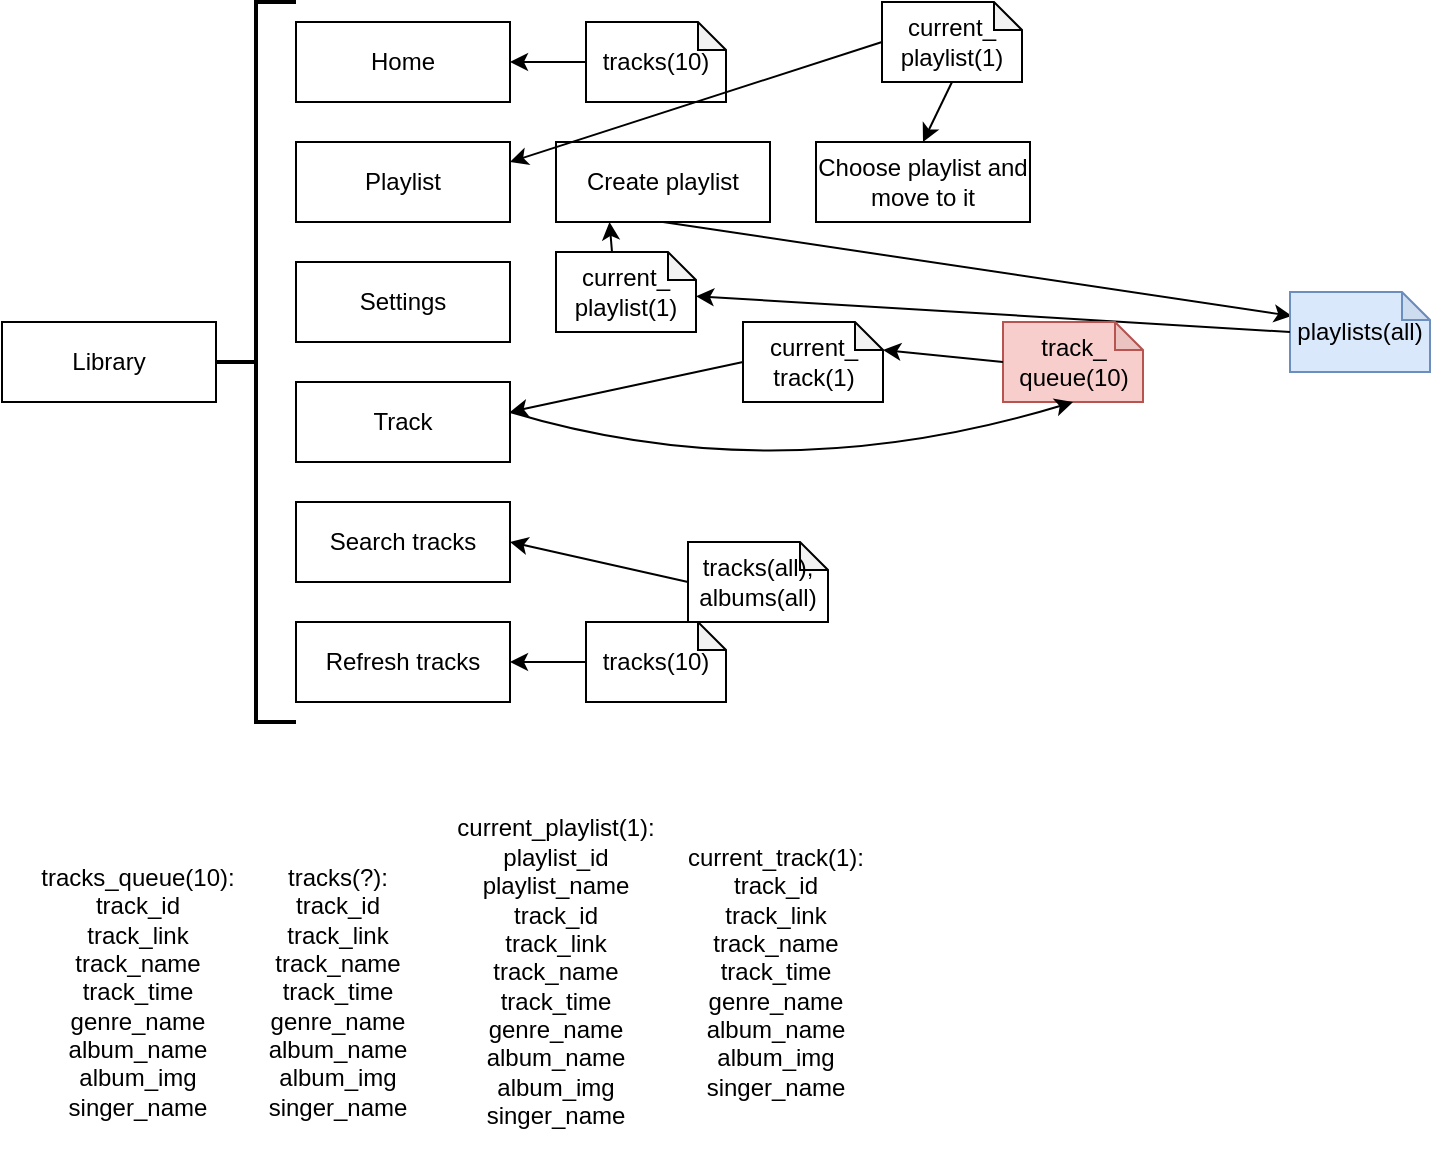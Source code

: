 <mxfile version="12.3.0" type="device" pages="1"><diagram id="Zzx3cYdNsmYqhE9zYs_l" name="Page-1"><mxGraphModel dx="1088" dy="519" grid="1" gridSize="10" guides="1" tooltips="1" connect="1" arrows="1" fold="1" page="1" pageScale="1" pageWidth="827" pageHeight="1169" math="0" shadow="0"><root><mxCell id="0"/><mxCell id="1" parent="0"/><mxCell id="FWjHkuy4wjgjQk0tnN4c-1" value="Library" style="rounded=0;whiteSpace=wrap;html=1;" parent="1" vertex="1"><mxGeometry y="280" width="107" height="40" as="geometry"/></mxCell><mxCell id="FWjHkuy4wjgjQk0tnN4c-2" value="Home" style="rounded=0;whiteSpace=wrap;html=1;" parent="1" vertex="1"><mxGeometry x="147" y="130" width="107" height="40" as="geometry"/></mxCell><mxCell id="FWjHkuy4wjgjQk0tnN4c-3" value="Playlist" style="rounded=0;whiteSpace=wrap;html=1;" parent="1" vertex="1"><mxGeometry x="147" y="190" width="107" height="40" as="geometry"/></mxCell><mxCell id="FWjHkuy4wjgjQk0tnN4c-4" value="Settings" style="rounded=0;whiteSpace=wrap;html=1;" parent="1" vertex="1"><mxGeometry x="147" y="250" width="107" height="40" as="geometry"/></mxCell><mxCell id="FWjHkuy4wjgjQk0tnN4c-6" value="Create playlist" style="rounded=0;whiteSpace=wrap;html=1;" parent="1" vertex="1"><mxGeometry x="277" y="190" width="107" height="40" as="geometry"/></mxCell><mxCell id="FWjHkuy4wjgjQk0tnN4c-7" value="Choose playlist and move to it" style="rounded=0;whiteSpace=wrap;html=1;" parent="1" vertex="1"><mxGeometry x="407" y="190" width="107" height="40" as="geometry"/></mxCell><mxCell id="FWjHkuy4wjgjQk0tnN4c-8" value="Search tracks" style="rounded=0;whiteSpace=wrap;html=1;" parent="1" vertex="1"><mxGeometry x="147" y="370" width="107" height="40" as="geometry"/></mxCell><mxCell id="FWjHkuy4wjgjQk0tnN4c-11" value="Track" style="rounded=0;whiteSpace=wrap;html=1;" parent="1" vertex="1"><mxGeometry x="147" y="310" width="107" height="40" as="geometry"/></mxCell><mxCell id="FWjHkuy4wjgjQk0tnN4c-22" value="" style="strokeWidth=2;html=1;shape=mxgraph.flowchart.annotation_2;align=left;labelPosition=right;pointerEvents=1;" parent="1" vertex="1"><mxGeometry x="107" y="120" width="40" height="360" as="geometry"/></mxCell><mxCell id="D7PkTws5TdhGg1E090qf-2" value="Refresh tracks" style="rounded=0;whiteSpace=wrap;html=1;" parent="1" vertex="1"><mxGeometry x="147" y="430" width="107" height="40" as="geometry"/></mxCell><mxCell id="Ei6Waz__CCBk10NIv7j9-11" value="tracks(?):&lt;br&gt;track_id&lt;br&gt;track_link&lt;br&gt;track_name&lt;br&gt;track_time&lt;br&gt;genre_name&lt;br&gt;album_name&lt;br&gt;album_img&lt;br&gt;singer_name" style="text;html=1;strokeColor=none;fillColor=none;align=center;verticalAlign=middle;whiteSpace=wrap;rounded=0;" vertex="1" parent="1"><mxGeometry x="117.5" y="530" width="100" height="170" as="geometry"/></mxCell><mxCell id="Ei6Waz__CCBk10NIv7j9-13" value="current_playlist(1):&lt;br&gt;playlist_id&lt;br&gt;playlist_name&lt;br&gt;track_id&lt;br&gt;track_link&lt;br&gt;track_name&lt;br&gt;track_time&lt;br&gt;genre_name&lt;br&gt;album_name&lt;br&gt;album_img&lt;br&gt;singer_name" style="text;html=1;strokeColor=none;fillColor=none;align=center;verticalAlign=middle;whiteSpace=wrap;rounded=0;" vertex="1" parent="1"><mxGeometry x="227" y="520" width="100" height="170" as="geometry"/></mxCell><mxCell id="Ei6Waz__CCBk10NIv7j9-14" value="current_track(1):&lt;br&gt;track_id&lt;br&gt;track_link&lt;br&gt;track_name&lt;br&gt;track_time&lt;br&gt;genre_name&lt;br&gt;album_name&lt;br&gt;album_img&lt;br&gt;singer_name" style="text;html=1;strokeColor=none;fillColor=none;align=center;verticalAlign=middle;whiteSpace=wrap;rounded=0;" vertex="1" parent="1"><mxGeometry x="336.5" y="520" width="100" height="170" as="geometry"/></mxCell><mxCell id="Ei6Waz__CCBk10NIv7j9-16" value="tracks_queue(10):&lt;br&gt;track_id&lt;br&gt;track_link&lt;br&gt;track_name&lt;br&gt;track_time&lt;br&gt;genre_name&lt;br&gt;album_name&lt;br&gt;album_img&lt;br&gt;singer_name" style="text;html=1;strokeColor=none;fillColor=none;align=center;verticalAlign=middle;whiteSpace=wrap;rounded=0;" vertex="1" parent="1"><mxGeometry x="17.5" y="530" width="100" height="170" as="geometry"/></mxCell><mxCell id="Ei6Waz__CCBk10NIv7j9-17" value="&lt;span style=&quot;white-space: normal&quot;&gt;tracks(10)&lt;/span&gt;" style="shape=note;whiteSpace=wrap;html=1;backgroundOutline=1;darkOpacity=0.05;size=14;" vertex="1" parent="1"><mxGeometry x="292" y="130" width="70" height="40" as="geometry"/></mxCell><mxCell id="Ei6Waz__CCBk10NIv7j9-18" value="current_&lt;br&gt;playlist(1)" style="shape=note;whiteSpace=wrap;html=1;backgroundOutline=1;darkOpacity=0.05;size=14;" vertex="1" parent="1"><mxGeometry x="440" y="120" width="70" height="40" as="geometry"/></mxCell><mxCell id="Ei6Waz__CCBk10NIv7j9-19" value="" style="endArrow=classic;html=1;entryX=1;entryY=0.5;entryDx=0;entryDy=0;exitX=0;exitY=0.5;exitDx=0;exitDy=0;exitPerimeter=0;" edge="1" parent="1" source="Ei6Waz__CCBk10NIv7j9-17"><mxGeometry width="50" height="50" relative="1" as="geometry"><mxPoint x="10" y="990" as="sourcePoint"/><mxPoint x="254" y="150" as="targetPoint"/></mxGeometry></mxCell><mxCell id="Ei6Waz__CCBk10NIv7j9-20" value="" style="endArrow=classic;html=1;entryX=1;entryY=0.25;entryDx=0;entryDy=0;exitX=0;exitY=0.5;exitDx=0;exitDy=0;exitPerimeter=0;" edge="1" parent="1" source="Ei6Waz__CCBk10NIv7j9-18"><mxGeometry width="50" height="50" relative="1" as="geometry"><mxPoint x="302" y="160" as="sourcePoint"/><mxPoint x="254" y="200" as="targetPoint"/></mxGeometry></mxCell><mxCell id="Ei6Waz__CCBk10NIv7j9-21" value="" style="endArrow=classic;html=1;entryX=0.5;entryY=0;entryDx=0;entryDy=0;exitX=0.5;exitY=1;exitDx=0;exitDy=0;exitPerimeter=0;" edge="1" parent="1" source="Ei6Waz__CCBk10NIv7j9-18"><mxGeometry width="50" height="50" relative="1" as="geometry"><mxPoint x="340.5" y="240" as="sourcePoint"/><mxPoint x="460.5" y="190" as="targetPoint"/></mxGeometry></mxCell><mxCell id="Ei6Waz__CCBk10NIv7j9-22" value="" style="endArrow=classic;html=1;entryX=0.014;entryY=0.3;entryDx=0;entryDy=0;exitX=0.5;exitY=1;exitDx=0;exitDy=0;entryPerimeter=0;" edge="1" parent="1" target="Ei6Waz__CCBk10NIv7j9-23"><mxGeometry width="50" height="50" relative="1" as="geometry"><mxPoint x="330.5" y="230" as="sourcePoint"/><mxPoint x="442.5" y="85" as="targetPoint"/></mxGeometry></mxCell><mxCell id="Ei6Waz__CCBk10NIv7j9-23" value="playlists(all)" style="shape=note;whiteSpace=wrap;html=1;backgroundOutline=1;darkOpacity=0.05;size=14;fillColor=#dae8fc;strokeColor=#6c8ebf;" vertex="1" parent="1"><mxGeometry x="644" y="265" width="70" height="40" as="geometry"/></mxCell><mxCell id="Ei6Waz__CCBk10NIv7j9-24" value="" style="endArrow=classic;html=1;exitX=0;exitY=0.5;exitDx=0;exitDy=0;exitPerimeter=0;" edge="1" parent="1" source="Ei6Waz__CCBk10NIv7j9-23" target="Ei6Waz__CCBk10NIv7j9-31"><mxGeometry width="50" height="50" relative="1" as="geometry"><mxPoint x="480.5" y="85" as="sourcePoint"/><mxPoint x="442.5" y="85" as="targetPoint"/></mxGeometry></mxCell><mxCell id="Ei6Waz__CCBk10NIv7j9-25" value="" style="endArrow=classic;html=1;exitX=0;exitY=0;exitDx=28;exitDy=0;exitPerimeter=0;entryX=0.25;entryY=1;entryDx=0;entryDy=0;" edge="1" parent="1" source="Ei6Waz__CCBk10NIv7j9-31"><mxGeometry width="50" height="50" relative="1" as="geometry"><mxPoint x="675.5" y="225" as="sourcePoint"/><mxPoint x="303.75" y="230" as="targetPoint"/></mxGeometry></mxCell><mxCell id="Ei6Waz__CCBk10NIv7j9-26" value="current_&lt;br&gt;track(1)" style="shape=note;whiteSpace=wrap;html=1;backgroundOutline=1;darkOpacity=0.05;size=14;" vertex="1" parent="1"><mxGeometry x="370.5" y="280" width="70" height="40" as="geometry"/></mxCell><mxCell id="Ei6Waz__CCBk10NIv7j9-27" value="" style="endArrow=classic;html=1;exitX=0;exitY=0.5;exitDx=0;exitDy=0;exitPerimeter=0;entryX=1;entryY=0.5;entryDx=0;entryDy=0;" edge="1" parent="1" source="Ei6Waz__CCBk10NIv7j9-26"><mxGeometry width="50" height="50" relative="1" as="geometry"><mxPoint x="510.5" y="265" as="sourcePoint"/><mxPoint x="254" y="325" as="targetPoint"/></mxGeometry></mxCell><mxCell id="Ei6Waz__CCBk10NIv7j9-28" value="track_&lt;br&gt;queue(10)" style="shape=note;whiteSpace=wrap;html=1;backgroundOutline=1;darkOpacity=0.05;size=14;fillColor=#f8cecc;strokeColor=#b85450;" vertex="1" parent="1"><mxGeometry x="500.5" y="280" width="70" height="40" as="geometry"/></mxCell><mxCell id="Ei6Waz__CCBk10NIv7j9-29" value="" style="endArrow=classic;html=1;exitX=0;exitY=0.5;exitDx=0;exitDy=0;exitPerimeter=0;entryX=0;entryY=0;entryDx=70;entryDy=14;entryPerimeter=0;" edge="1" parent="1" source="Ei6Waz__CCBk10NIv7j9-28" target="Ei6Waz__CCBk10NIv7j9-26"><mxGeometry width="50" height="50" relative="1" as="geometry"><mxPoint x="380.5" y="310" as="sourcePoint"/><mxPoint x="440.5" y="307" as="targetPoint"/></mxGeometry></mxCell><mxCell id="Ei6Waz__CCBk10NIv7j9-30" value="" style="curved=1;endArrow=classic;html=1;entryX=0.5;entryY=1;entryDx=0;entryDy=0;entryPerimeter=0;exitX=1;exitY=0.5;exitDx=0;exitDy=0;" edge="1" parent="1" target="Ei6Waz__CCBk10NIv7j9-28"><mxGeometry width="50" height="50" relative="1" as="geometry"><mxPoint x="254" y="325" as="sourcePoint"/><mxPoint x="60" y="935" as="targetPoint"/><Array as="points"><mxPoint x="387" y="365"/></Array></mxGeometry></mxCell><mxCell id="Ei6Waz__CCBk10NIv7j9-31" value="current_&lt;br&gt;playlist(1)" style="shape=note;whiteSpace=wrap;html=1;backgroundOutline=1;darkOpacity=0.05;size=14;" vertex="1" parent="1"><mxGeometry x="277" y="245" width="70" height="40" as="geometry"/></mxCell><mxCell id="Ei6Waz__CCBk10NIv7j9-32" value="tracks(all),&lt;br&gt;albums(all)" style="shape=note;whiteSpace=wrap;html=1;backgroundOutline=1;darkOpacity=0.05;size=14;" vertex="1" parent="1"><mxGeometry x="343" y="390" width="70" height="40" as="geometry"/></mxCell><mxCell id="Ei6Waz__CCBk10NIv7j9-33" value="" style="endArrow=classic;html=1;exitX=0;exitY=0.5;exitDx=0;exitDy=0;exitPerimeter=0;entryX=1;entryY=0.5;entryDx=0;entryDy=0;" edge="1" parent="1" source="Ei6Waz__CCBk10NIv7j9-32"><mxGeometry width="50" height="50" relative="1" as="geometry"><mxPoint x="367" y="520" as="sourcePoint"/><mxPoint x="254" y="390" as="targetPoint"/></mxGeometry></mxCell><mxCell id="Ei6Waz__CCBk10NIv7j9-34" value="&lt;span style=&quot;white-space: normal&quot;&gt;tracks(10)&lt;/span&gt;" style="shape=note;whiteSpace=wrap;html=1;backgroundOutline=1;darkOpacity=0.05;size=14;" vertex="1" parent="1"><mxGeometry x="292" y="430" width="70" height="40" as="geometry"/></mxCell><mxCell id="Ei6Waz__CCBk10NIv7j9-35" value="" style="endArrow=classic;html=1;entryX=1;entryY=0.5;entryDx=0;entryDy=0;exitX=0;exitY=0.5;exitDx=0;exitDy=0;exitPerimeter=0;" edge="1" parent="1" source="Ei6Waz__CCBk10NIv7j9-34"><mxGeometry width="50" height="50" relative="1" as="geometry"><mxPoint x="10" y="1290" as="sourcePoint"/><mxPoint x="254" y="450" as="targetPoint"/></mxGeometry></mxCell></root></mxGraphModel></diagram></mxfile>